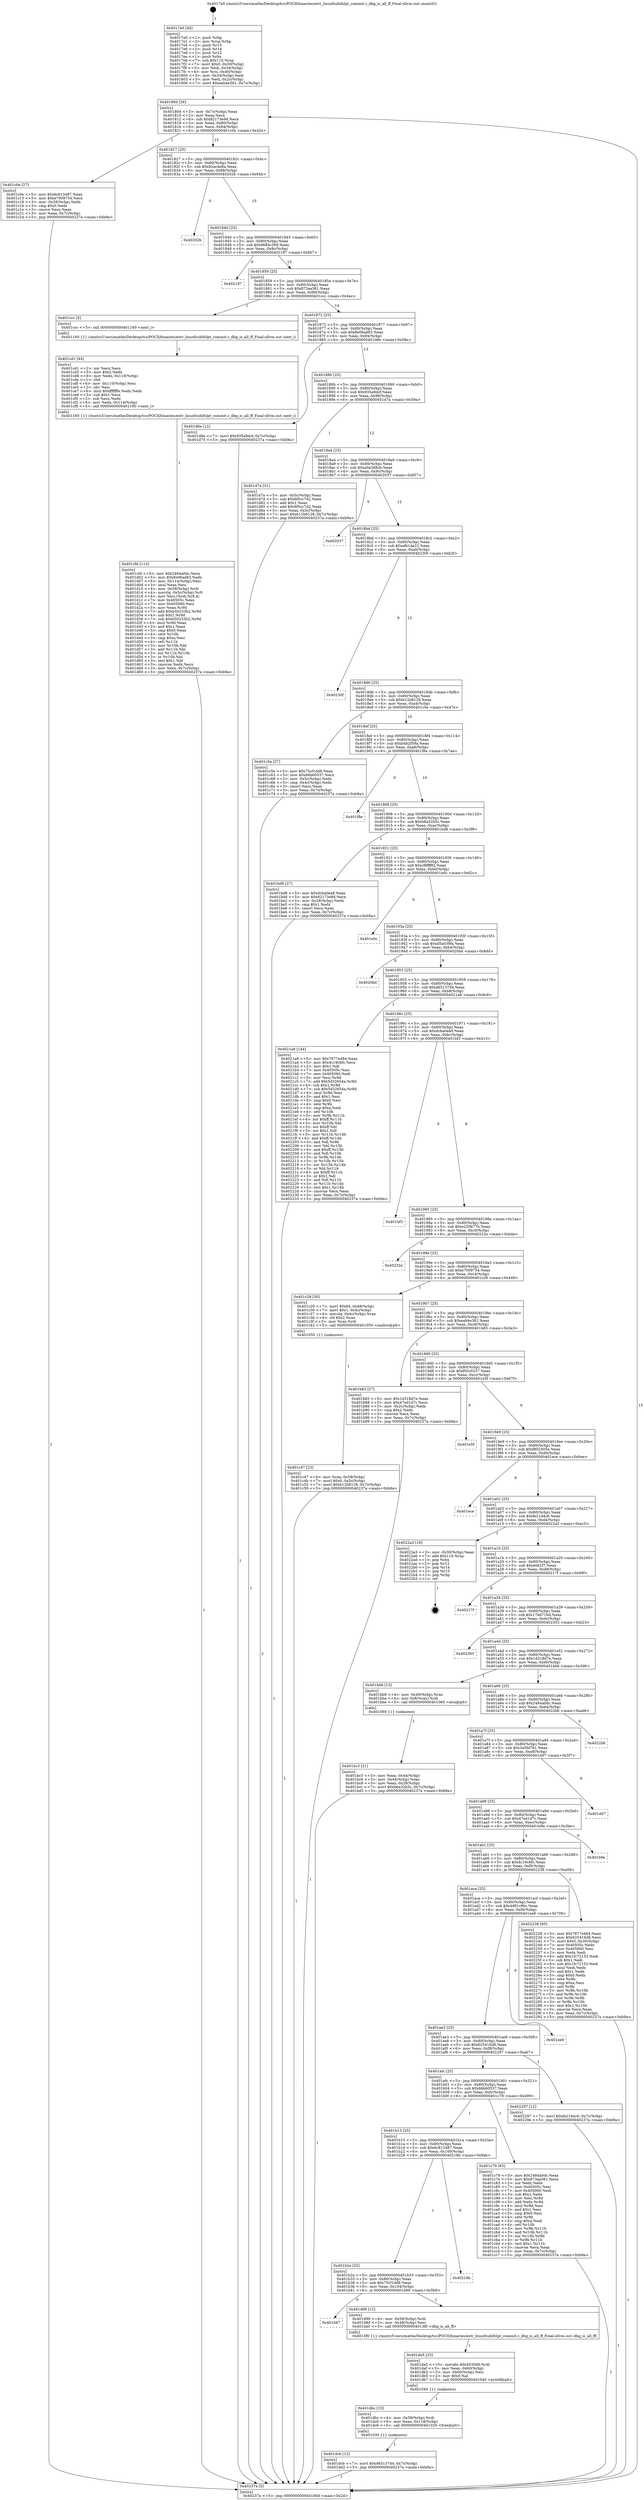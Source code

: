 digraph "0x4017e0" {
  label = "0x4017e0 (/mnt/c/Users/mathe/Desktop/tcc/POCII/binaries/extr_linuxfsubifslpt_commit.c_dbg_is_all_ff_Final-ollvm.out::main(0))"
  labelloc = "t"
  node[shape=record]

  Entry [label="",width=0.3,height=0.3,shape=circle,fillcolor=black,style=filled]
  "0x40180d" [label="{
     0x40180d [26]\l
     | [instrs]\l
     &nbsp;&nbsp;0x40180d \<+3\>: mov -0x7c(%rbp),%eax\l
     &nbsp;&nbsp;0x401810 \<+2\>: mov %eax,%ecx\l
     &nbsp;&nbsp;0x401812 \<+6\>: sub $0x82173e9d,%ecx\l
     &nbsp;&nbsp;0x401818 \<+3\>: mov %eax,-0x80(%rbp)\l
     &nbsp;&nbsp;0x40181b \<+6\>: mov %ecx,-0x84(%rbp)\l
     &nbsp;&nbsp;0x401821 \<+6\>: je 0000000000401c0e \<main+0x42e\>\l
  }"]
  "0x401c0e" [label="{
     0x401c0e [27]\l
     | [instrs]\l
     &nbsp;&nbsp;0x401c0e \<+5\>: mov $0x6c813487,%eax\l
     &nbsp;&nbsp;0x401c13 \<+5\>: mov $0xe7009754,%ecx\l
     &nbsp;&nbsp;0x401c18 \<+3\>: mov -0x28(%rbp),%edx\l
     &nbsp;&nbsp;0x401c1b \<+3\>: cmp $0x0,%edx\l
     &nbsp;&nbsp;0x401c1e \<+3\>: cmove %ecx,%eax\l
     &nbsp;&nbsp;0x401c21 \<+3\>: mov %eax,-0x7c(%rbp)\l
     &nbsp;&nbsp;0x401c24 \<+5\>: jmp 000000000040237a \<main+0xb9a\>\l
  }"]
  "0x401827" [label="{
     0x401827 [25]\l
     | [instrs]\l
     &nbsp;&nbsp;0x401827 \<+5\>: jmp 000000000040182c \<main+0x4c\>\l
     &nbsp;&nbsp;0x40182c \<+3\>: mov -0x80(%rbp),%eax\l
     &nbsp;&nbsp;0x40182f \<+5\>: sub $0x82acde8a,%eax\l
     &nbsp;&nbsp;0x401834 \<+6\>: mov %eax,-0x88(%rbp)\l
     &nbsp;&nbsp;0x40183a \<+6\>: je 000000000040202b \<main+0x84b\>\l
  }"]
  Exit [label="",width=0.3,height=0.3,shape=circle,fillcolor=black,style=filled,peripheries=2]
  "0x40202b" [label="{
     0x40202b\l
  }", style=dashed]
  "0x401840" [label="{
     0x401840 [25]\l
     | [instrs]\l
     &nbsp;&nbsp;0x401840 \<+5\>: jmp 0000000000401845 \<main+0x65\>\l
     &nbsp;&nbsp;0x401845 \<+3\>: mov -0x80(%rbp),%eax\l
     &nbsp;&nbsp;0x401848 \<+5\>: sub $0x8684c369,%eax\l
     &nbsp;&nbsp;0x40184d \<+6\>: mov %eax,-0x8c(%rbp)\l
     &nbsp;&nbsp;0x401853 \<+6\>: je 0000000000402197 \<main+0x9b7\>\l
  }"]
  "0x401dcb" [label="{
     0x401dcb [12]\l
     | [instrs]\l
     &nbsp;&nbsp;0x401dcb \<+7\>: movl $0xd65137d4,-0x7c(%rbp)\l
     &nbsp;&nbsp;0x401dd2 \<+5\>: jmp 000000000040237a \<main+0xb9a\>\l
  }"]
  "0x402197" [label="{
     0x402197\l
  }", style=dashed]
  "0x401859" [label="{
     0x401859 [25]\l
     | [instrs]\l
     &nbsp;&nbsp;0x401859 \<+5\>: jmp 000000000040185e \<main+0x7e\>\l
     &nbsp;&nbsp;0x40185e \<+3\>: mov -0x80(%rbp),%eax\l
     &nbsp;&nbsp;0x401861 \<+5\>: sub $0x873aa381,%eax\l
     &nbsp;&nbsp;0x401866 \<+6\>: mov %eax,-0x90(%rbp)\l
     &nbsp;&nbsp;0x40186c \<+6\>: je 0000000000401ccc \<main+0x4ec\>\l
  }"]
  "0x401dbc" [label="{
     0x401dbc [15]\l
     | [instrs]\l
     &nbsp;&nbsp;0x401dbc \<+4\>: mov -0x58(%rbp),%rdi\l
     &nbsp;&nbsp;0x401dc0 \<+6\>: mov %eax,-0x118(%rbp)\l
     &nbsp;&nbsp;0x401dc6 \<+5\>: call 0000000000401030 \<free@plt\>\l
     | [calls]\l
     &nbsp;&nbsp;0x401030 \{1\} (unknown)\l
  }"]
  "0x401ccc" [label="{
     0x401ccc [5]\l
     | [instrs]\l
     &nbsp;&nbsp;0x401ccc \<+5\>: call 0000000000401160 \<next_i\>\l
     | [calls]\l
     &nbsp;&nbsp;0x401160 \{1\} (/mnt/c/Users/mathe/Desktop/tcc/POCII/binaries/extr_linuxfsubifslpt_commit.c_dbg_is_all_ff_Final-ollvm.out::next_i)\l
  }"]
  "0x401872" [label="{
     0x401872 [25]\l
     | [instrs]\l
     &nbsp;&nbsp;0x401872 \<+5\>: jmp 0000000000401877 \<main+0x97\>\l
     &nbsp;&nbsp;0x401877 \<+3\>: mov -0x80(%rbp),%eax\l
     &nbsp;&nbsp;0x40187a \<+5\>: sub $0x8e06ad83,%eax\l
     &nbsp;&nbsp;0x40187f \<+6\>: mov %eax,-0x94(%rbp)\l
     &nbsp;&nbsp;0x401885 \<+6\>: je 0000000000401d6e \<main+0x58e\>\l
  }"]
  "0x401da5" [label="{
     0x401da5 [23]\l
     | [instrs]\l
     &nbsp;&nbsp;0x401da5 \<+10\>: movabs $0x4030d6,%rdi\l
     &nbsp;&nbsp;0x401daf \<+3\>: mov %eax,-0x60(%rbp)\l
     &nbsp;&nbsp;0x401db2 \<+3\>: mov -0x60(%rbp),%esi\l
     &nbsp;&nbsp;0x401db5 \<+2\>: mov $0x0,%al\l
     &nbsp;&nbsp;0x401db7 \<+5\>: call 0000000000401040 \<printf@plt\>\l
     | [calls]\l
     &nbsp;&nbsp;0x401040 \{1\} (unknown)\l
  }"]
  "0x401d6e" [label="{
     0x401d6e [12]\l
     | [instrs]\l
     &nbsp;&nbsp;0x401d6e \<+7\>: movl $0x935a9dcf,-0x7c(%rbp)\l
     &nbsp;&nbsp;0x401d75 \<+5\>: jmp 000000000040237a \<main+0xb9a\>\l
  }"]
  "0x40188b" [label="{
     0x40188b [25]\l
     | [instrs]\l
     &nbsp;&nbsp;0x40188b \<+5\>: jmp 0000000000401890 \<main+0xb0\>\l
     &nbsp;&nbsp;0x401890 \<+3\>: mov -0x80(%rbp),%eax\l
     &nbsp;&nbsp;0x401893 \<+5\>: sub $0x935a9dcf,%eax\l
     &nbsp;&nbsp;0x401898 \<+6\>: mov %eax,-0x98(%rbp)\l
     &nbsp;&nbsp;0x40189e \<+6\>: je 0000000000401d7a \<main+0x59a\>\l
  }"]
  "0x401b47" [label="{
     0x401b47\l
  }", style=dashed]
  "0x401d7a" [label="{
     0x401d7a [31]\l
     | [instrs]\l
     &nbsp;&nbsp;0x401d7a \<+3\>: mov -0x5c(%rbp),%eax\l
     &nbsp;&nbsp;0x401d7d \<+5\>: sub $0x6f0cc7d2,%eax\l
     &nbsp;&nbsp;0x401d82 \<+3\>: add $0x1,%eax\l
     &nbsp;&nbsp;0x401d85 \<+5\>: add $0x6f0cc7d2,%eax\l
     &nbsp;&nbsp;0x401d8a \<+3\>: mov %eax,-0x5c(%rbp)\l
     &nbsp;&nbsp;0x401d8d \<+7\>: movl $0xb12b8128,-0x7c(%rbp)\l
     &nbsp;&nbsp;0x401d94 \<+5\>: jmp 000000000040237a \<main+0xb9a\>\l
  }"]
  "0x4018a4" [label="{
     0x4018a4 [25]\l
     | [instrs]\l
     &nbsp;&nbsp;0x4018a4 \<+5\>: jmp 00000000004018a9 \<main+0xc9\>\l
     &nbsp;&nbsp;0x4018a9 \<+3\>: mov -0x80(%rbp),%eax\l
     &nbsp;&nbsp;0x4018ac \<+5\>: sub $0xa0a3d8cb,%eax\l
     &nbsp;&nbsp;0x4018b1 \<+6\>: mov %eax,-0x9c(%rbp)\l
     &nbsp;&nbsp;0x4018b7 \<+6\>: je 0000000000402037 \<main+0x857\>\l
  }"]
  "0x401d99" [label="{
     0x401d99 [12]\l
     | [instrs]\l
     &nbsp;&nbsp;0x401d99 \<+4\>: mov -0x58(%rbp),%rdi\l
     &nbsp;&nbsp;0x401d9d \<+3\>: mov -0x48(%rbp),%esi\l
     &nbsp;&nbsp;0x401da0 \<+5\>: call 00000000004013f0 \<dbg_is_all_ff\>\l
     | [calls]\l
     &nbsp;&nbsp;0x4013f0 \{1\} (/mnt/c/Users/mathe/Desktop/tcc/POCII/binaries/extr_linuxfsubifslpt_commit.c_dbg_is_all_ff_Final-ollvm.out::dbg_is_all_ff)\l
  }"]
  "0x402037" [label="{
     0x402037\l
  }", style=dashed]
  "0x4018bd" [label="{
     0x4018bd [25]\l
     | [instrs]\l
     &nbsp;&nbsp;0x4018bd \<+5\>: jmp 00000000004018c2 \<main+0xe2\>\l
     &nbsp;&nbsp;0x4018c2 \<+3\>: mov -0x80(%rbp),%eax\l
     &nbsp;&nbsp;0x4018c5 \<+5\>: sub $0xafb14e22,%eax\l
     &nbsp;&nbsp;0x4018ca \<+6\>: mov %eax,-0xa0(%rbp)\l
     &nbsp;&nbsp;0x4018d0 \<+6\>: je 000000000040230f \<main+0xb2f\>\l
  }"]
  "0x401b2e" [label="{
     0x401b2e [25]\l
     | [instrs]\l
     &nbsp;&nbsp;0x401b2e \<+5\>: jmp 0000000000401b33 \<main+0x353\>\l
     &nbsp;&nbsp;0x401b33 \<+3\>: mov -0x80(%rbp),%eax\l
     &nbsp;&nbsp;0x401b36 \<+5\>: sub $0x75cf1dd8,%eax\l
     &nbsp;&nbsp;0x401b3b \<+6\>: mov %eax,-0x104(%rbp)\l
     &nbsp;&nbsp;0x401b41 \<+6\>: je 0000000000401d99 \<main+0x5b9\>\l
  }"]
  "0x40230f" [label="{
     0x40230f\l
  }", style=dashed]
  "0x4018d6" [label="{
     0x4018d6 [25]\l
     | [instrs]\l
     &nbsp;&nbsp;0x4018d6 \<+5\>: jmp 00000000004018db \<main+0xfb\>\l
     &nbsp;&nbsp;0x4018db \<+3\>: mov -0x80(%rbp),%eax\l
     &nbsp;&nbsp;0x4018de \<+5\>: sub $0xb12b8128,%eax\l
     &nbsp;&nbsp;0x4018e3 \<+6\>: mov %eax,-0xa4(%rbp)\l
     &nbsp;&nbsp;0x4018e9 \<+6\>: je 0000000000401c5e \<main+0x47e\>\l
  }"]
  "0x40218b" [label="{
     0x40218b\l
  }", style=dashed]
  "0x401c5e" [label="{
     0x401c5e [27]\l
     | [instrs]\l
     &nbsp;&nbsp;0x401c5e \<+5\>: mov $0x75cf1dd8,%eax\l
     &nbsp;&nbsp;0x401c63 \<+5\>: mov $0x66b60537,%ecx\l
     &nbsp;&nbsp;0x401c68 \<+3\>: mov -0x5c(%rbp),%edx\l
     &nbsp;&nbsp;0x401c6b \<+3\>: cmp -0x4c(%rbp),%edx\l
     &nbsp;&nbsp;0x401c6e \<+3\>: cmovl %ecx,%eax\l
     &nbsp;&nbsp;0x401c71 \<+3\>: mov %eax,-0x7c(%rbp)\l
     &nbsp;&nbsp;0x401c74 \<+5\>: jmp 000000000040237a \<main+0xb9a\>\l
  }"]
  "0x4018ef" [label="{
     0x4018ef [25]\l
     | [instrs]\l
     &nbsp;&nbsp;0x4018ef \<+5\>: jmp 00000000004018f4 \<main+0x114\>\l
     &nbsp;&nbsp;0x4018f4 \<+3\>: mov -0x80(%rbp),%eax\l
     &nbsp;&nbsp;0x4018f7 \<+5\>: sub $0xb4b2f59a,%eax\l
     &nbsp;&nbsp;0x4018fc \<+6\>: mov %eax,-0xa8(%rbp)\l
     &nbsp;&nbsp;0x401902 \<+6\>: je 0000000000401f8e \<main+0x7ae\>\l
  }"]
  "0x401cfd" [label="{
     0x401cfd [113]\l
     | [instrs]\l
     &nbsp;&nbsp;0x401cfd \<+5\>: mov $0x2484a0dc,%ecx\l
     &nbsp;&nbsp;0x401d02 \<+5\>: mov $0x8e06ad83,%edx\l
     &nbsp;&nbsp;0x401d07 \<+6\>: mov -0x114(%rbp),%esi\l
     &nbsp;&nbsp;0x401d0d \<+3\>: imul %eax,%esi\l
     &nbsp;&nbsp;0x401d10 \<+4\>: mov -0x58(%rbp),%rdi\l
     &nbsp;&nbsp;0x401d14 \<+4\>: movslq -0x5c(%rbp),%r8\l
     &nbsp;&nbsp;0x401d18 \<+4\>: mov %esi,(%rdi,%r8,4)\l
     &nbsp;&nbsp;0x401d1c \<+7\>: mov 0x40505c,%eax\l
     &nbsp;&nbsp;0x401d23 \<+7\>: mov 0x405060,%esi\l
     &nbsp;&nbsp;0x401d2a \<+3\>: mov %eax,%r9d\l
     &nbsp;&nbsp;0x401d2d \<+7\>: add $0xb50233b2,%r9d\l
     &nbsp;&nbsp;0x401d34 \<+4\>: sub $0x1,%r9d\l
     &nbsp;&nbsp;0x401d38 \<+7\>: sub $0xb50233b2,%r9d\l
     &nbsp;&nbsp;0x401d3f \<+4\>: imul %r9d,%eax\l
     &nbsp;&nbsp;0x401d43 \<+3\>: and $0x1,%eax\l
     &nbsp;&nbsp;0x401d46 \<+3\>: cmp $0x0,%eax\l
     &nbsp;&nbsp;0x401d49 \<+4\>: sete %r10b\l
     &nbsp;&nbsp;0x401d4d \<+3\>: cmp $0xa,%esi\l
     &nbsp;&nbsp;0x401d50 \<+4\>: setl %r11b\l
     &nbsp;&nbsp;0x401d54 \<+3\>: mov %r10b,%bl\l
     &nbsp;&nbsp;0x401d57 \<+3\>: and %r11b,%bl\l
     &nbsp;&nbsp;0x401d5a \<+3\>: xor %r11b,%r10b\l
     &nbsp;&nbsp;0x401d5d \<+3\>: or %r10b,%bl\l
     &nbsp;&nbsp;0x401d60 \<+3\>: test $0x1,%bl\l
     &nbsp;&nbsp;0x401d63 \<+3\>: cmovne %edx,%ecx\l
     &nbsp;&nbsp;0x401d66 \<+3\>: mov %ecx,-0x7c(%rbp)\l
     &nbsp;&nbsp;0x401d69 \<+5\>: jmp 000000000040237a \<main+0xb9a\>\l
  }"]
  "0x401f8e" [label="{
     0x401f8e\l
  }", style=dashed]
  "0x401908" [label="{
     0x401908 [25]\l
     | [instrs]\l
     &nbsp;&nbsp;0x401908 \<+5\>: jmp 000000000040190d \<main+0x12d\>\l
     &nbsp;&nbsp;0x40190d \<+3\>: mov -0x80(%rbp),%eax\l
     &nbsp;&nbsp;0x401910 \<+5\>: sub $0xb6a32b5c,%eax\l
     &nbsp;&nbsp;0x401915 \<+6\>: mov %eax,-0xac(%rbp)\l
     &nbsp;&nbsp;0x40191b \<+6\>: je 0000000000401bd8 \<main+0x3f8\>\l
  }"]
  "0x401cd1" [label="{
     0x401cd1 [44]\l
     | [instrs]\l
     &nbsp;&nbsp;0x401cd1 \<+2\>: xor %ecx,%ecx\l
     &nbsp;&nbsp;0x401cd3 \<+5\>: mov $0x2,%edx\l
     &nbsp;&nbsp;0x401cd8 \<+6\>: mov %edx,-0x110(%rbp)\l
     &nbsp;&nbsp;0x401cde \<+1\>: cltd\l
     &nbsp;&nbsp;0x401cdf \<+6\>: mov -0x110(%rbp),%esi\l
     &nbsp;&nbsp;0x401ce5 \<+2\>: idiv %esi\l
     &nbsp;&nbsp;0x401ce7 \<+6\>: imul $0xfffffffe,%edx,%edx\l
     &nbsp;&nbsp;0x401ced \<+3\>: sub $0x1,%ecx\l
     &nbsp;&nbsp;0x401cf0 \<+2\>: sub %ecx,%edx\l
     &nbsp;&nbsp;0x401cf2 \<+6\>: mov %edx,-0x114(%rbp)\l
     &nbsp;&nbsp;0x401cf8 \<+5\>: call 0000000000401160 \<next_i\>\l
     | [calls]\l
     &nbsp;&nbsp;0x401160 \{1\} (/mnt/c/Users/mathe/Desktop/tcc/POCII/binaries/extr_linuxfsubifslpt_commit.c_dbg_is_all_ff_Final-ollvm.out::next_i)\l
  }"]
  "0x401bd8" [label="{
     0x401bd8 [27]\l
     | [instrs]\l
     &nbsp;&nbsp;0x401bd8 \<+5\>: mov $0xdcba0ea9,%eax\l
     &nbsp;&nbsp;0x401bdd \<+5\>: mov $0x82173e9d,%ecx\l
     &nbsp;&nbsp;0x401be2 \<+3\>: mov -0x28(%rbp),%edx\l
     &nbsp;&nbsp;0x401be5 \<+3\>: cmp $0x1,%edx\l
     &nbsp;&nbsp;0x401be8 \<+3\>: cmovl %ecx,%eax\l
     &nbsp;&nbsp;0x401beb \<+3\>: mov %eax,-0x7c(%rbp)\l
     &nbsp;&nbsp;0x401bee \<+5\>: jmp 000000000040237a \<main+0xb9a\>\l
  }"]
  "0x401921" [label="{
     0x401921 [25]\l
     | [instrs]\l
     &nbsp;&nbsp;0x401921 \<+5\>: jmp 0000000000401926 \<main+0x146\>\l
     &nbsp;&nbsp;0x401926 \<+3\>: mov -0x80(%rbp),%eax\l
     &nbsp;&nbsp;0x401929 \<+5\>: sub $0xcf8fff82,%eax\l
     &nbsp;&nbsp;0x40192e \<+6\>: mov %eax,-0xb0(%rbp)\l
     &nbsp;&nbsp;0x401934 \<+6\>: je 0000000000401e0c \<main+0x62c\>\l
  }"]
  "0x401b15" [label="{
     0x401b15 [25]\l
     | [instrs]\l
     &nbsp;&nbsp;0x401b15 \<+5\>: jmp 0000000000401b1a \<main+0x33a\>\l
     &nbsp;&nbsp;0x401b1a \<+3\>: mov -0x80(%rbp),%eax\l
     &nbsp;&nbsp;0x401b1d \<+5\>: sub $0x6c813487,%eax\l
     &nbsp;&nbsp;0x401b22 \<+6\>: mov %eax,-0x100(%rbp)\l
     &nbsp;&nbsp;0x401b28 \<+6\>: je 000000000040218b \<main+0x9ab\>\l
  }"]
  "0x401e0c" [label="{
     0x401e0c\l
  }", style=dashed]
  "0x40193a" [label="{
     0x40193a [25]\l
     | [instrs]\l
     &nbsp;&nbsp;0x40193a \<+5\>: jmp 000000000040193f \<main+0x15f\>\l
     &nbsp;&nbsp;0x40193f \<+3\>: mov -0x80(%rbp),%eax\l
     &nbsp;&nbsp;0x401942 \<+5\>: sub $0xd5a039fa,%eax\l
     &nbsp;&nbsp;0x401947 \<+6\>: mov %eax,-0xb4(%rbp)\l
     &nbsp;&nbsp;0x40194d \<+6\>: je 00000000004020bd \<main+0x8dd\>\l
  }"]
  "0x401c79" [label="{
     0x401c79 [83]\l
     | [instrs]\l
     &nbsp;&nbsp;0x401c79 \<+5\>: mov $0x2484a0dc,%eax\l
     &nbsp;&nbsp;0x401c7e \<+5\>: mov $0x873aa381,%ecx\l
     &nbsp;&nbsp;0x401c83 \<+2\>: xor %edx,%edx\l
     &nbsp;&nbsp;0x401c85 \<+7\>: mov 0x40505c,%esi\l
     &nbsp;&nbsp;0x401c8c \<+7\>: mov 0x405060,%edi\l
     &nbsp;&nbsp;0x401c93 \<+3\>: sub $0x1,%edx\l
     &nbsp;&nbsp;0x401c96 \<+3\>: mov %esi,%r8d\l
     &nbsp;&nbsp;0x401c99 \<+3\>: add %edx,%r8d\l
     &nbsp;&nbsp;0x401c9c \<+4\>: imul %r8d,%esi\l
     &nbsp;&nbsp;0x401ca0 \<+3\>: and $0x1,%esi\l
     &nbsp;&nbsp;0x401ca3 \<+3\>: cmp $0x0,%esi\l
     &nbsp;&nbsp;0x401ca6 \<+4\>: sete %r9b\l
     &nbsp;&nbsp;0x401caa \<+3\>: cmp $0xa,%edi\l
     &nbsp;&nbsp;0x401cad \<+4\>: setl %r10b\l
     &nbsp;&nbsp;0x401cb1 \<+3\>: mov %r9b,%r11b\l
     &nbsp;&nbsp;0x401cb4 \<+3\>: and %r10b,%r11b\l
     &nbsp;&nbsp;0x401cb7 \<+3\>: xor %r10b,%r9b\l
     &nbsp;&nbsp;0x401cba \<+3\>: or %r9b,%r11b\l
     &nbsp;&nbsp;0x401cbd \<+4\>: test $0x1,%r11b\l
     &nbsp;&nbsp;0x401cc1 \<+3\>: cmovne %ecx,%eax\l
     &nbsp;&nbsp;0x401cc4 \<+3\>: mov %eax,-0x7c(%rbp)\l
     &nbsp;&nbsp;0x401cc7 \<+5\>: jmp 000000000040237a \<main+0xb9a\>\l
  }"]
  "0x4020bd" [label="{
     0x4020bd\l
  }", style=dashed]
  "0x401953" [label="{
     0x401953 [25]\l
     | [instrs]\l
     &nbsp;&nbsp;0x401953 \<+5\>: jmp 0000000000401958 \<main+0x178\>\l
     &nbsp;&nbsp;0x401958 \<+3\>: mov -0x80(%rbp),%eax\l
     &nbsp;&nbsp;0x40195b \<+5\>: sub $0xd65137d4,%eax\l
     &nbsp;&nbsp;0x401960 \<+6\>: mov %eax,-0xb8(%rbp)\l
     &nbsp;&nbsp;0x401966 \<+6\>: je 00000000004021a8 \<main+0x9c8\>\l
  }"]
  "0x401afc" [label="{
     0x401afc [25]\l
     | [instrs]\l
     &nbsp;&nbsp;0x401afc \<+5\>: jmp 0000000000401b01 \<main+0x321\>\l
     &nbsp;&nbsp;0x401b01 \<+3\>: mov -0x80(%rbp),%eax\l
     &nbsp;&nbsp;0x401b04 \<+5\>: sub $0x66b60537,%eax\l
     &nbsp;&nbsp;0x401b09 \<+6\>: mov %eax,-0xfc(%rbp)\l
     &nbsp;&nbsp;0x401b0f \<+6\>: je 0000000000401c79 \<main+0x499\>\l
  }"]
  "0x4021a8" [label="{
     0x4021a8 [144]\l
     | [instrs]\l
     &nbsp;&nbsp;0x4021a8 \<+5\>: mov $0x7877e484,%eax\l
     &nbsp;&nbsp;0x4021ad \<+5\>: mov $0x4c19c6fc,%ecx\l
     &nbsp;&nbsp;0x4021b2 \<+2\>: mov $0x1,%dl\l
     &nbsp;&nbsp;0x4021b4 \<+7\>: mov 0x40505c,%esi\l
     &nbsp;&nbsp;0x4021bb \<+7\>: mov 0x405060,%edi\l
     &nbsp;&nbsp;0x4021c2 \<+3\>: mov %esi,%r8d\l
     &nbsp;&nbsp;0x4021c5 \<+7\>: add $0x5d32654a,%r8d\l
     &nbsp;&nbsp;0x4021cc \<+4\>: sub $0x1,%r8d\l
     &nbsp;&nbsp;0x4021d0 \<+7\>: sub $0x5d32654a,%r8d\l
     &nbsp;&nbsp;0x4021d7 \<+4\>: imul %r8d,%esi\l
     &nbsp;&nbsp;0x4021db \<+3\>: and $0x1,%esi\l
     &nbsp;&nbsp;0x4021de \<+3\>: cmp $0x0,%esi\l
     &nbsp;&nbsp;0x4021e1 \<+4\>: sete %r9b\l
     &nbsp;&nbsp;0x4021e5 \<+3\>: cmp $0xa,%edi\l
     &nbsp;&nbsp;0x4021e8 \<+4\>: setl %r10b\l
     &nbsp;&nbsp;0x4021ec \<+3\>: mov %r9b,%r11b\l
     &nbsp;&nbsp;0x4021ef \<+4\>: xor $0xff,%r11b\l
     &nbsp;&nbsp;0x4021f3 \<+3\>: mov %r10b,%bl\l
     &nbsp;&nbsp;0x4021f6 \<+3\>: xor $0xff,%bl\l
     &nbsp;&nbsp;0x4021f9 \<+3\>: xor $0x1,%dl\l
     &nbsp;&nbsp;0x4021fc \<+3\>: mov %r11b,%r14b\l
     &nbsp;&nbsp;0x4021ff \<+4\>: and $0xff,%r14b\l
     &nbsp;&nbsp;0x402203 \<+3\>: and %dl,%r9b\l
     &nbsp;&nbsp;0x402206 \<+3\>: mov %bl,%r15b\l
     &nbsp;&nbsp;0x402209 \<+4\>: and $0xff,%r15b\l
     &nbsp;&nbsp;0x40220d \<+3\>: and %dl,%r10b\l
     &nbsp;&nbsp;0x402210 \<+3\>: or %r9b,%r14b\l
     &nbsp;&nbsp;0x402213 \<+3\>: or %r10b,%r15b\l
     &nbsp;&nbsp;0x402216 \<+3\>: xor %r15b,%r14b\l
     &nbsp;&nbsp;0x402219 \<+3\>: or %bl,%r11b\l
     &nbsp;&nbsp;0x40221c \<+4\>: xor $0xff,%r11b\l
     &nbsp;&nbsp;0x402220 \<+3\>: or $0x1,%dl\l
     &nbsp;&nbsp;0x402223 \<+3\>: and %dl,%r11b\l
     &nbsp;&nbsp;0x402226 \<+3\>: or %r11b,%r14b\l
     &nbsp;&nbsp;0x402229 \<+4\>: test $0x1,%r14b\l
     &nbsp;&nbsp;0x40222d \<+3\>: cmovne %ecx,%eax\l
     &nbsp;&nbsp;0x402230 \<+3\>: mov %eax,-0x7c(%rbp)\l
     &nbsp;&nbsp;0x402233 \<+5\>: jmp 000000000040237a \<main+0xb9a\>\l
  }"]
  "0x40196c" [label="{
     0x40196c [25]\l
     | [instrs]\l
     &nbsp;&nbsp;0x40196c \<+5\>: jmp 0000000000401971 \<main+0x191\>\l
     &nbsp;&nbsp;0x401971 \<+3\>: mov -0x80(%rbp),%eax\l
     &nbsp;&nbsp;0x401974 \<+5\>: sub $0xdcba0ea9,%eax\l
     &nbsp;&nbsp;0x401979 \<+6\>: mov %eax,-0xbc(%rbp)\l
     &nbsp;&nbsp;0x40197f \<+6\>: je 0000000000401bf3 \<main+0x413\>\l
  }"]
  "0x402297" [label="{
     0x402297 [12]\l
     | [instrs]\l
     &nbsp;&nbsp;0x402297 \<+7\>: movl $0xfe21d4c6,-0x7c(%rbp)\l
     &nbsp;&nbsp;0x40229e \<+5\>: jmp 000000000040237a \<main+0xb9a\>\l
  }"]
  "0x401bf3" [label="{
     0x401bf3\l
  }", style=dashed]
  "0x401985" [label="{
     0x401985 [25]\l
     | [instrs]\l
     &nbsp;&nbsp;0x401985 \<+5\>: jmp 000000000040198a \<main+0x1aa\>\l
     &nbsp;&nbsp;0x40198a \<+3\>: mov -0x80(%rbp),%eax\l
     &nbsp;&nbsp;0x40198d \<+5\>: sub $0xe220b77b,%eax\l
     &nbsp;&nbsp;0x401992 \<+6\>: mov %eax,-0xc0(%rbp)\l
     &nbsp;&nbsp;0x401998 \<+6\>: je 000000000040232e \<main+0xb4e\>\l
  }"]
  "0x401ae3" [label="{
     0x401ae3 [25]\l
     | [instrs]\l
     &nbsp;&nbsp;0x401ae3 \<+5\>: jmp 0000000000401ae8 \<main+0x308\>\l
     &nbsp;&nbsp;0x401ae8 \<+3\>: mov -0x80(%rbp),%eax\l
     &nbsp;&nbsp;0x401aeb \<+5\>: sub $0x625416d8,%eax\l
     &nbsp;&nbsp;0x401af0 \<+6\>: mov %eax,-0xf8(%rbp)\l
     &nbsp;&nbsp;0x401af6 \<+6\>: je 0000000000402297 \<main+0xab7\>\l
  }"]
  "0x40232e" [label="{
     0x40232e\l
  }", style=dashed]
  "0x40199e" [label="{
     0x40199e [25]\l
     | [instrs]\l
     &nbsp;&nbsp;0x40199e \<+5\>: jmp 00000000004019a3 \<main+0x1c3\>\l
     &nbsp;&nbsp;0x4019a3 \<+3\>: mov -0x80(%rbp),%eax\l
     &nbsp;&nbsp;0x4019a6 \<+5\>: sub $0xe7009754,%eax\l
     &nbsp;&nbsp;0x4019ab \<+6\>: mov %eax,-0xc4(%rbp)\l
     &nbsp;&nbsp;0x4019b1 \<+6\>: je 0000000000401c29 \<main+0x449\>\l
  }"]
  "0x401ee9" [label="{
     0x401ee9\l
  }", style=dashed]
  "0x401c29" [label="{
     0x401c29 [30]\l
     | [instrs]\l
     &nbsp;&nbsp;0x401c29 \<+7\>: movl $0x64,-0x48(%rbp)\l
     &nbsp;&nbsp;0x401c30 \<+7\>: movl $0x1,-0x4c(%rbp)\l
     &nbsp;&nbsp;0x401c37 \<+4\>: movslq -0x4c(%rbp),%rax\l
     &nbsp;&nbsp;0x401c3b \<+4\>: shl $0x2,%rax\l
     &nbsp;&nbsp;0x401c3f \<+3\>: mov %rax,%rdi\l
     &nbsp;&nbsp;0x401c42 \<+5\>: call 0000000000401050 \<malloc@plt\>\l
     | [calls]\l
     &nbsp;&nbsp;0x401050 \{1\} (unknown)\l
  }"]
  "0x4019b7" [label="{
     0x4019b7 [25]\l
     | [instrs]\l
     &nbsp;&nbsp;0x4019b7 \<+5\>: jmp 00000000004019bc \<main+0x1dc\>\l
     &nbsp;&nbsp;0x4019bc \<+3\>: mov -0x80(%rbp),%eax\l
     &nbsp;&nbsp;0x4019bf \<+5\>: sub $0xeab4e381,%eax\l
     &nbsp;&nbsp;0x4019c4 \<+6\>: mov %eax,-0xc8(%rbp)\l
     &nbsp;&nbsp;0x4019ca \<+6\>: je 0000000000401b83 \<main+0x3a3\>\l
  }"]
  "0x401aca" [label="{
     0x401aca [25]\l
     | [instrs]\l
     &nbsp;&nbsp;0x401aca \<+5\>: jmp 0000000000401acf \<main+0x2ef\>\l
     &nbsp;&nbsp;0x401acf \<+3\>: mov -0x80(%rbp),%eax\l
     &nbsp;&nbsp;0x401ad2 \<+5\>: sub $0x4d81c96c,%eax\l
     &nbsp;&nbsp;0x401ad7 \<+6\>: mov %eax,-0xf4(%rbp)\l
     &nbsp;&nbsp;0x401add \<+6\>: je 0000000000401ee9 \<main+0x709\>\l
  }"]
  "0x401b83" [label="{
     0x401b83 [27]\l
     | [instrs]\l
     &nbsp;&nbsp;0x401b83 \<+5\>: mov $0x1d318d7e,%eax\l
     &nbsp;&nbsp;0x401b88 \<+5\>: mov $0x47ed1d7c,%ecx\l
     &nbsp;&nbsp;0x401b8d \<+3\>: mov -0x2c(%rbp),%edx\l
     &nbsp;&nbsp;0x401b90 \<+3\>: cmp $0x2,%edx\l
     &nbsp;&nbsp;0x401b93 \<+3\>: cmovne %ecx,%eax\l
     &nbsp;&nbsp;0x401b96 \<+3\>: mov %eax,-0x7c(%rbp)\l
     &nbsp;&nbsp;0x401b99 \<+5\>: jmp 000000000040237a \<main+0xb9a\>\l
  }"]
  "0x4019d0" [label="{
     0x4019d0 [25]\l
     | [instrs]\l
     &nbsp;&nbsp;0x4019d0 \<+5\>: jmp 00000000004019d5 \<main+0x1f5\>\l
     &nbsp;&nbsp;0x4019d5 \<+3\>: mov -0x80(%rbp),%eax\l
     &nbsp;&nbsp;0x4019d8 \<+5\>: sub $0xf05c0237,%eax\l
     &nbsp;&nbsp;0x4019dd \<+6\>: mov %eax,-0xcc(%rbp)\l
     &nbsp;&nbsp;0x4019e3 \<+6\>: je 0000000000401e5f \<main+0x67f\>\l
  }"]
  "0x40237a" [label="{
     0x40237a [5]\l
     | [instrs]\l
     &nbsp;&nbsp;0x40237a \<+5\>: jmp 000000000040180d \<main+0x2d\>\l
  }"]
  "0x4017e0" [label="{
     0x4017e0 [45]\l
     | [instrs]\l
     &nbsp;&nbsp;0x4017e0 \<+1\>: push %rbp\l
     &nbsp;&nbsp;0x4017e1 \<+3\>: mov %rsp,%rbp\l
     &nbsp;&nbsp;0x4017e4 \<+2\>: push %r15\l
     &nbsp;&nbsp;0x4017e6 \<+2\>: push %r14\l
     &nbsp;&nbsp;0x4017e8 \<+2\>: push %r12\l
     &nbsp;&nbsp;0x4017ea \<+1\>: push %rbx\l
     &nbsp;&nbsp;0x4017eb \<+7\>: sub $0x110,%rsp\l
     &nbsp;&nbsp;0x4017f2 \<+7\>: movl $0x0,-0x30(%rbp)\l
     &nbsp;&nbsp;0x4017f9 \<+3\>: mov %edi,-0x34(%rbp)\l
     &nbsp;&nbsp;0x4017fc \<+4\>: mov %rsi,-0x40(%rbp)\l
     &nbsp;&nbsp;0x401800 \<+3\>: mov -0x34(%rbp),%edi\l
     &nbsp;&nbsp;0x401803 \<+3\>: mov %edi,-0x2c(%rbp)\l
     &nbsp;&nbsp;0x401806 \<+7\>: movl $0xeab4e381,-0x7c(%rbp)\l
  }"]
  "0x402238" [label="{
     0x402238 [95]\l
     | [instrs]\l
     &nbsp;&nbsp;0x402238 \<+5\>: mov $0x7877e484,%eax\l
     &nbsp;&nbsp;0x40223d \<+5\>: mov $0x625416d8,%ecx\l
     &nbsp;&nbsp;0x402242 \<+7\>: movl $0x0,-0x30(%rbp)\l
     &nbsp;&nbsp;0x402249 \<+7\>: mov 0x40505c,%edx\l
     &nbsp;&nbsp;0x402250 \<+7\>: mov 0x405060,%esi\l
     &nbsp;&nbsp;0x402257 \<+2\>: mov %edx,%edi\l
     &nbsp;&nbsp;0x402259 \<+6\>: add $0x1fc72153,%edi\l
     &nbsp;&nbsp;0x40225f \<+3\>: sub $0x1,%edi\l
     &nbsp;&nbsp;0x402262 \<+6\>: sub $0x1fc72153,%edi\l
     &nbsp;&nbsp;0x402268 \<+3\>: imul %edi,%edx\l
     &nbsp;&nbsp;0x40226b \<+3\>: and $0x1,%edx\l
     &nbsp;&nbsp;0x40226e \<+3\>: cmp $0x0,%edx\l
     &nbsp;&nbsp;0x402271 \<+4\>: sete %r8b\l
     &nbsp;&nbsp;0x402275 \<+3\>: cmp $0xa,%esi\l
     &nbsp;&nbsp;0x402278 \<+4\>: setl %r9b\l
     &nbsp;&nbsp;0x40227c \<+3\>: mov %r8b,%r10b\l
     &nbsp;&nbsp;0x40227f \<+3\>: and %r9b,%r10b\l
     &nbsp;&nbsp;0x402282 \<+3\>: xor %r9b,%r8b\l
     &nbsp;&nbsp;0x402285 \<+3\>: or %r8b,%r10b\l
     &nbsp;&nbsp;0x402288 \<+4\>: test $0x1,%r10b\l
     &nbsp;&nbsp;0x40228c \<+3\>: cmovne %ecx,%eax\l
     &nbsp;&nbsp;0x40228f \<+3\>: mov %eax,-0x7c(%rbp)\l
     &nbsp;&nbsp;0x402292 \<+5\>: jmp 000000000040237a \<main+0xb9a\>\l
  }"]
  "0x401e5f" [label="{
     0x401e5f\l
  }", style=dashed]
  "0x4019e9" [label="{
     0x4019e9 [25]\l
     | [instrs]\l
     &nbsp;&nbsp;0x4019e9 \<+5\>: jmp 00000000004019ee \<main+0x20e\>\l
     &nbsp;&nbsp;0x4019ee \<+3\>: mov -0x80(%rbp),%eax\l
     &nbsp;&nbsp;0x4019f1 \<+5\>: sub $0xf802405e,%eax\l
     &nbsp;&nbsp;0x4019f6 \<+6\>: mov %eax,-0xd0(%rbp)\l
     &nbsp;&nbsp;0x4019fc \<+6\>: je 0000000000401ece \<main+0x6ee\>\l
  }"]
  "0x401ab1" [label="{
     0x401ab1 [25]\l
     | [instrs]\l
     &nbsp;&nbsp;0x401ab1 \<+5\>: jmp 0000000000401ab6 \<main+0x2d6\>\l
     &nbsp;&nbsp;0x401ab6 \<+3\>: mov -0x80(%rbp),%eax\l
     &nbsp;&nbsp;0x401ab9 \<+5\>: sub $0x4c19c6fc,%eax\l
     &nbsp;&nbsp;0x401abe \<+6\>: mov %eax,-0xf0(%rbp)\l
     &nbsp;&nbsp;0x401ac4 \<+6\>: je 0000000000402238 \<main+0xa58\>\l
  }"]
  "0x401ece" [label="{
     0x401ece\l
  }", style=dashed]
  "0x401a02" [label="{
     0x401a02 [25]\l
     | [instrs]\l
     &nbsp;&nbsp;0x401a02 \<+5\>: jmp 0000000000401a07 \<main+0x227\>\l
     &nbsp;&nbsp;0x401a07 \<+3\>: mov -0x80(%rbp),%eax\l
     &nbsp;&nbsp;0x401a0a \<+5\>: sub $0xfe21d4c6,%eax\l
     &nbsp;&nbsp;0x401a0f \<+6\>: mov %eax,-0xd4(%rbp)\l
     &nbsp;&nbsp;0x401a15 \<+6\>: je 00000000004022a3 \<main+0xac3\>\l
  }"]
  "0x401b9e" [label="{
     0x401b9e\l
  }", style=dashed]
  "0x4022a3" [label="{
     0x4022a3 [19]\l
     | [instrs]\l
     &nbsp;&nbsp;0x4022a3 \<+3\>: mov -0x30(%rbp),%eax\l
     &nbsp;&nbsp;0x4022a6 \<+7\>: add $0x110,%rsp\l
     &nbsp;&nbsp;0x4022ad \<+1\>: pop %rbx\l
     &nbsp;&nbsp;0x4022ae \<+2\>: pop %r12\l
     &nbsp;&nbsp;0x4022b0 \<+2\>: pop %r14\l
     &nbsp;&nbsp;0x4022b2 \<+2\>: pop %r15\l
     &nbsp;&nbsp;0x4022b4 \<+1\>: pop %rbp\l
     &nbsp;&nbsp;0x4022b5 \<+1\>: ret\l
  }"]
  "0x401a1b" [label="{
     0x401a1b [25]\l
     | [instrs]\l
     &nbsp;&nbsp;0x401a1b \<+5\>: jmp 0000000000401a20 \<main+0x240\>\l
     &nbsp;&nbsp;0x401a20 \<+3\>: mov -0x80(%rbp),%eax\l
     &nbsp;&nbsp;0x401a23 \<+5\>: sub $0xe0d1f7,%eax\l
     &nbsp;&nbsp;0x401a28 \<+6\>: mov %eax,-0xd8(%rbp)\l
     &nbsp;&nbsp;0x401a2e \<+6\>: je 000000000040217f \<main+0x99f\>\l
  }"]
  "0x401a98" [label="{
     0x401a98 [25]\l
     | [instrs]\l
     &nbsp;&nbsp;0x401a98 \<+5\>: jmp 0000000000401a9d \<main+0x2bd\>\l
     &nbsp;&nbsp;0x401a9d \<+3\>: mov -0x80(%rbp),%eax\l
     &nbsp;&nbsp;0x401aa0 \<+5\>: sub $0x47ed1d7c,%eax\l
     &nbsp;&nbsp;0x401aa5 \<+6\>: mov %eax,-0xec(%rbp)\l
     &nbsp;&nbsp;0x401aab \<+6\>: je 0000000000401b9e \<main+0x3be\>\l
  }"]
  "0x40217f" [label="{
     0x40217f\l
  }", style=dashed]
  "0x401a34" [label="{
     0x401a34 [25]\l
     | [instrs]\l
     &nbsp;&nbsp;0x401a34 \<+5\>: jmp 0000000000401a39 \<main+0x259\>\l
     &nbsp;&nbsp;0x401a39 \<+3\>: mov -0x80(%rbp),%eax\l
     &nbsp;&nbsp;0x401a3c \<+5\>: sub $0x17bd71bd,%eax\l
     &nbsp;&nbsp;0x401a41 \<+6\>: mov %eax,-0xdc(%rbp)\l
     &nbsp;&nbsp;0x401a47 \<+6\>: je 0000000000402303 \<main+0xb23\>\l
  }"]
  "0x401dd7" [label="{
     0x401dd7\l
  }", style=dashed]
  "0x402303" [label="{
     0x402303\l
  }", style=dashed]
  "0x401a4d" [label="{
     0x401a4d [25]\l
     | [instrs]\l
     &nbsp;&nbsp;0x401a4d \<+5\>: jmp 0000000000401a52 \<main+0x272\>\l
     &nbsp;&nbsp;0x401a52 \<+3\>: mov -0x80(%rbp),%eax\l
     &nbsp;&nbsp;0x401a55 \<+5\>: sub $0x1d318d7e,%eax\l
     &nbsp;&nbsp;0x401a5a \<+6\>: mov %eax,-0xe0(%rbp)\l
     &nbsp;&nbsp;0x401a60 \<+6\>: je 0000000000401bb6 \<main+0x3d6\>\l
  }"]
  "0x401a7f" [label="{
     0x401a7f [25]\l
     | [instrs]\l
     &nbsp;&nbsp;0x401a7f \<+5\>: jmp 0000000000401a84 \<main+0x2a4\>\l
     &nbsp;&nbsp;0x401a84 \<+3\>: mov -0x80(%rbp),%eax\l
     &nbsp;&nbsp;0x401a87 \<+5\>: sub $0x3a5fd761,%eax\l
     &nbsp;&nbsp;0x401a8c \<+6\>: mov %eax,-0xe8(%rbp)\l
     &nbsp;&nbsp;0x401a92 \<+6\>: je 0000000000401dd7 \<main+0x5f7\>\l
  }"]
  "0x401bb6" [label="{
     0x401bb6 [13]\l
     | [instrs]\l
     &nbsp;&nbsp;0x401bb6 \<+4\>: mov -0x40(%rbp),%rax\l
     &nbsp;&nbsp;0x401bba \<+4\>: mov 0x8(%rax),%rdi\l
     &nbsp;&nbsp;0x401bbe \<+5\>: call 0000000000401060 \<atoi@plt\>\l
     | [calls]\l
     &nbsp;&nbsp;0x401060 \{1\} (unknown)\l
  }"]
  "0x401a66" [label="{
     0x401a66 [25]\l
     | [instrs]\l
     &nbsp;&nbsp;0x401a66 \<+5\>: jmp 0000000000401a6b \<main+0x28b\>\l
     &nbsp;&nbsp;0x401a6b \<+3\>: mov -0x80(%rbp),%eax\l
     &nbsp;&nbsp;0x401a6e \<+5\>: sub $0x2484a0dc,%eax\l
     &nbsp;&nbsp;0x401a73 \<+6\>: mov %eax,-0xe4(%rbp)\l
     &nbsp;&nbsp;0x401a79 \<+6\>: je 00000000004022b6 \<main+0xad6\>\l
  }"]
  "0x401bc3" [label="{
     0x401bc3 [21]\l
     | [instrs]\l
     &nbsp;&nbsp;0x401bc3 \<+3\>: mov %eax,-0x44(%rbp)\l
     &nbsp;&nbsp;0x401bc6 \<+3\>: mov -0x44(%rbp),%eax\l
     &nbsp;&nbsp;0x401bc9 \<+3\>: mov %eax,-0x28(%rbp)\l
     &nbsp;&nbsp;0x401bcc \<+7\>: movl $0xb6a32b5c,-0x7c(%rbp)\l
     &nbsp;&nbsp;0x401bd3 \<+5\>: jmp 000000000040237a \<main+0xb9a\>\l
  }"]
  "0x401c47" [label="{
     0x401c47 [23]\l
     | [instrs]\l
     &nbsp;&nbsp;0x401c47 \<+4\>: mov %rax,-0x58(%rbp)\l
     &nbsp;&nbsp;0x401c4b \<+7\>: movl $0x0,-0x5c(%rbp)\l
     &nbsp;&nbsp;0x401c52 \<+7\>: movl $0xb12b8128,-0x7c(%rbp)\l
     &nbsp;&nbsp;0x401c59 \<+5\>: jmp 000000000040237a \<main+0xb9a\>\l
  }"]
  "0x4022b6" [label="{
     0x4022b6\l
  }", style=dashed]
  Entry -> "0x4017e0" [label=" 1"]
  "0x40180d" -> "0x401c0e" [label=" 1"]
  "0x40180d" -> "0x401827" [label=" 15"]
  "0x4022a3" -> Exit [label=" 1"]
  "0x401827" -> "0x40202b" [label=" 0"]
  "0x401827" -> "0x401840" [label=" 15"]
  "0x402297" -> "0x40237a" [label=" 1"]
  "0x401840" -> "0x402197" [label=" 0"]
  "0x401840" -> "0x401859" [label=" 15"]
  "0x402238" -> "0x40237a" [label=" 1"]
  "0x401859" -> "0x401ccc" [label=" 1"]
  "0x401859" -> "0x401872" [label=" 14"]
  "0x4021a8" -> "0x40237a" [label=" 1"]
  "0x401872" -> "0x401d6e" [label=" 1"]
  "0x401872" -> "0x40188b" [label=" 13"]
  "0x401dcb" -> "0x40237a" [label=" 1"]
  "0x40188b" -> "0x401d7a" [label=" 1"]
  "0x40188b" -> "0x4018a4" [label=" 12"]
  "0x401dbc" -> "0x401dcb" [label=" 1"]
  "0x4018a4" -> "0x402037" [label=" 0"]
  "0x4018a4" -> "0x4018bd" [label=" 12"]
  "0x401da5" -> "0x401dbc" [label=" 1"]
  "0x4018bd" -> "0x40230f" [label=" 0"]
  "0x4018bd" -> "0x4018d6" [label=" 12"]
  "0x401b2e" -> "0x401b47" [label=" 0"]
  "0x4018d6" -> "0x401c5e" [label=" 2"]
  "0x4018d6" -> "0x4018ef" [label=" 10"]
  "0x401b2e" -> "0x401d99" [label=" 1"]
  "0x4018ef" -> "0x401f8e" [label=" 0"]
  "0x4018ef" -> "0x401908" [label=" 10"]
  "0x401b15" -> "0x401b2e" [label=" 1"]
  "0x401908" -> "0x401bd8" [label=" 1"]
  "0x401908" -> "0x401921" [label=" 9"]
  "0x401b15" -> "0x40218b" [label=" 0"]
  "0x401921" -> "0x401e0c" [label=" 0"]
  "0x401921" -> "0x40193a" [label=" 9"]
  "0x401d99" -> "0x401da5" [label=" 1"]
  "0x40193a" -> "0x4020bd" [label=" 0"]
  "0x40193a" -> "0x401953" [label=" 9"]
  "0x401d7a" -> "0x40237a" [label=" 1"]
  "0x401953" -> "0x4021a8" [label=" 1"]
  "0x401953" -> "0x40196c" [label=" 8"]
  "0x401cfd" -> "0x40237a" [label=" 1"]
  "0x40196c" -> "0x401bf3" [label=" 0"]
  "0x40196c" -> "0x401985" [label=" 8"]
  "0x401cd1" -> "0x401cfd" [label=" 1"]
  "0x401985" -> "0x40232e" [label=" 0"]
  "0x401985" -> "0x40199e" [label=" 8"]
  "0x401c79" -> "0x40237a" [label=" 1"]
  "0x40199e" -> "0x401c29" [label=" 1"]
  "0x40199e" -> "0x4019b7" [label=" 7"]
  "0x401afc" -> "0x401b15" [label=" 1"]
  "0x4019b7" -> "0x401b83" [label=" 1"]
  "0x4019b7" -> "0x4019d0" [label=" 6"]
  "0x401b83" -> "0x40237a" [label=" 1"]
  "0x4017e0" -> "0x40180d" [label=" 1"]
  "0x40237a" -> "0x40180d" [label=" 15"]
  "0x401d6e" -> "0x40237a" [label=" 1"]
  "0x4019d0" -> "0x401e5f" [label=" 0"]
  "0x4019d0" -> "0x4019e9" [label=" 6"]
  "0x401ae3" -> "0x401afc" [label=" 2"]
  "0x4019e9" -> "0x401ece" [label=" 0"]
  "0x4019e9" -> "0x401a02" [label=" 6"]
  "0x401ccc" -> "0x401cd1" [label=" 1"]
  "0x401a02" -> "0x4022a3" [label=" 1"]
  "0x401a02" -> "0x401a1b" [label=" 5"]
  "0x401aca" -> "0x401ae3" [label=" 3"]
  "0x401a1b" -> "0x40217f" [label=" 0"]
  "0x401a1b" -> "0x401a34" [label=" 5"]
  "0x401afc" -> "0x401c79" [label=" 1"]
  "0x401a34" -> "0x402303" [label=" 0"]
  "0x401a34" -> "0x401a4d" [label=" 5"]
  "0x401ab1" -> "0x401aca" [label=" 3"]
  "0x401a4d" -> "0x401bb6" [label=" 1"]
  "0x401a4d" -> "0x401a66" [label=" 4"]
  "0x401bb6" -> "0x401bc3" [label=" 1"]
  "0x401bc3" -> "0x40237a" [label=" 1"]
  "0x401bd8" -> "0x40237a" [label=" 1"]
  "0x401c0e" -> "0x40237a" [label=" 1"]
  "0x401c29" -> "0x401c47" [label=" 1"]
  "0x401c47" -> "0x40237a" [label=" 1"]
  "0x401c5e" -> "0x40237a" [label=" 2"]
  "0x401ae3" -> "0x402297" [label=" 1"]
  "0x401a66" -> "0x4022b6" [label=" 0"]
  "0x401a66" -> "0x401a7f" [label=" 4"]
  "0x401ab1" -> "0x402238" [label=" 1"]
  "0x401a7f" -> "0x401dd7" [label=" 0"]
  "0x401a7f" -> "0x401a98" [label=" 4"]
  "0x401aca" -> "0x401ee9" [label=" 0"]
  "0x401a98" -> "0x401b9e" [label=" 0"]
  "0x401a98" -> "0x401ab1" [label=" 4"]
}
